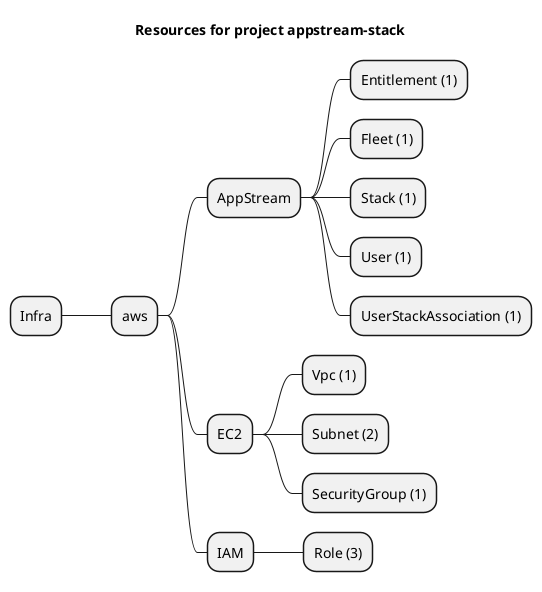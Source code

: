 @startmindmap
title Resources for project appstream-stack
skinparam monochrome true
+ Infra
++ aws
+++ AppStream
++++ Entitlement (1)
++++ Fleet (1)
++++ Stack (1)
++++ User (1)
++++ UserStackAssociation (1)
+++ EC2
++++ Vpc (1)
++++ Subnet (2)
++++ SecurityGroup (1)
+++ IAM
++++ Role (3)
@endmindmap